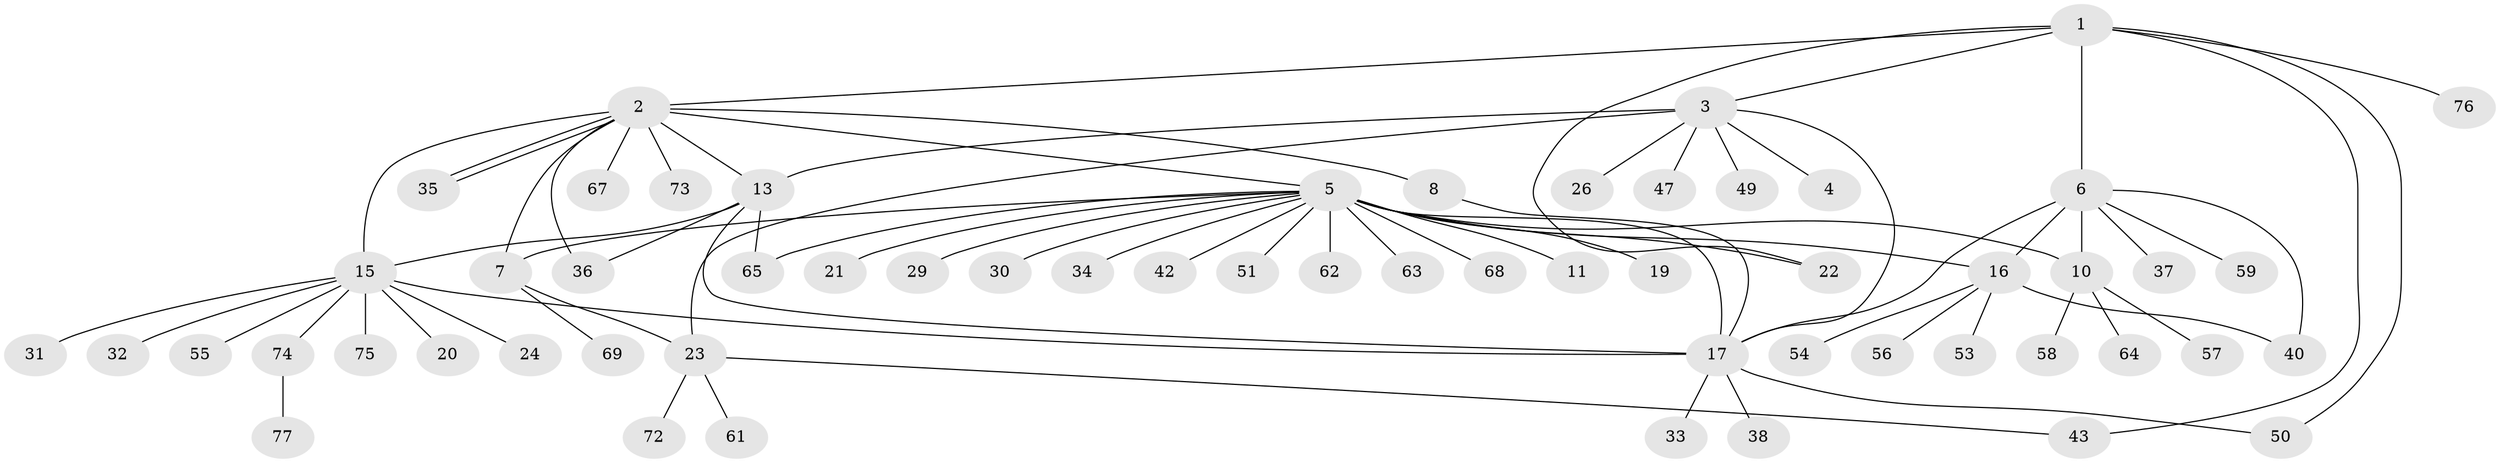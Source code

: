 // original degree distribution, {10: 0.012987012987012988, 12: 0.012987012987012988, 9: 0.012987012987012988, 1: 0.5584415584415584, 11: 0.03896103896103896, 7: 0.025974025974025976, 4: 0.012987012987012988, 2: 0.23376623376623376, 6: 0.03896103896103896, 8: 0.012987012987012988, 3: 0.03896103896103896}
// Generated by graph-tools (version 1.1) at 2025/41/03/06/25 10:41:51]
// undirected, 59 vertices, 76 edges
graph export_dot {
graph [start="1"]
  node [color=gray90,style=filled];
  1 [super="+12"];
  2 [super="+71"];
  3 [super="+14"];
  4;
  5 [super="+9"];
  6 [super="+46"];
  7 [super="+25"];
  8;
  10 [super="+28"];
  11 [super="+18"];
  13 [super="+27"];
  15 [super="+39"];
  16 [super="+44"];
  17 [super="+45"];
  19 [super="+70"];
  20;
  21;
  22;
  23 [super="+41"];
  24;
  26 [super="+48"];
  29;
  30 [super="+60"];
  31;
  32;
  33;
  34;
  35;
  36;
  37;
  38;
  40;
  42 [super="+52"];
  43;
  47;
  49;
  50;
  51;
  53;
  54;
  55;
  56;
  57;
  58;
  59;
  61;
  62;
  63;
  64;
  65 [super="+66"];
  67;
  68;
  69;
  72;
  73;
  74;
  75;
  76;
  77;
  1 -- 2 [weight=2];
  1 -- 3;
  1 -- 6 [weight=2];
  1 -- 22;
  1 -- 43;
  1 -- 50;
  1 -- 76;
  2 -- 5;
  2 -- 7;
  2 -- 8;
  2 -- 13;
  2 -- 15;
  2 -- 35;
  2 -- 35;
  2 -- 36;
  2 -- 67;
  2 -- 73;
  3 -- 4;
  3 -- 13;
  3 -- 17;
  3 -- 23;
  3 -- 26;
  3 -- 47;
  3 -- 49;
  5 -- 7;
  5 -- 11;
  5 -- 17;
  5 -- 21;
  5 -- 22;
  5 -- 42;
  5 -- 51;
  5 -- 63;
  5 -- 68;
  5 -- 65;
  5 -- 34;
  5 -- 10 [weight=2];
  5 -- 16;
  5 -- 19;
  5 -- 30;
  5 -- 29;
  5 -- 62;
  6 -- 16;
  6 -- 37;
  6 -- 40;
  6 -- 59;
  6 -- 17;
  6 -- 10;
  7 -- 23;
  7 -- 69;
  8 -- 17;
  10 -- 57;
  10 -- 64;
  10 -- 58;
  13 -- 15;
  13 -- 36;
  13 -- 17;
  13 -- 65;
  15 -- 17;
  15 -- 20;
  15 -- 24;
  15 -- 31;
  15 -- 32;
  15 -- 55;
  15 -- 74;
  15 -- 75;
  16 -- 40;
  16 -- 54;
  16 -- 56;
  16 -- 53;
  17 -- 33;
  17 -- 38;
  17 -- 50;
  23 -- 43;
  23 -- 61;
  23 -- 72;
  74 -- 77;
}
